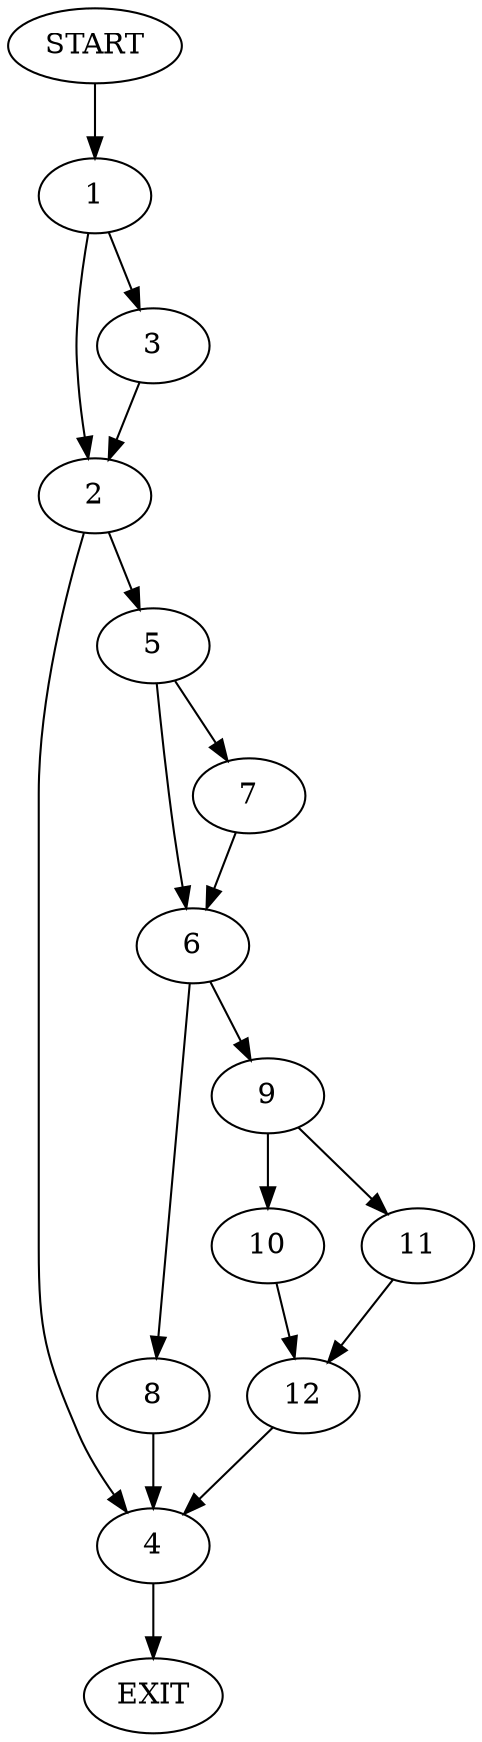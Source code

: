 digraph {
0 [label="START"]
13 [label="EXIT"]
0 -> 1
1 -> 2
1 -> 3
2 -> 4
2 -> 5
3 -> 2
4 -> 13
5 -> 6
5 -> 7
7 -> 6
6 -> 8
6 -> 9
9 -> 10
9 -> 11
8 -> 4
11 -> 12
10 -> 12
12 -> 4
}
